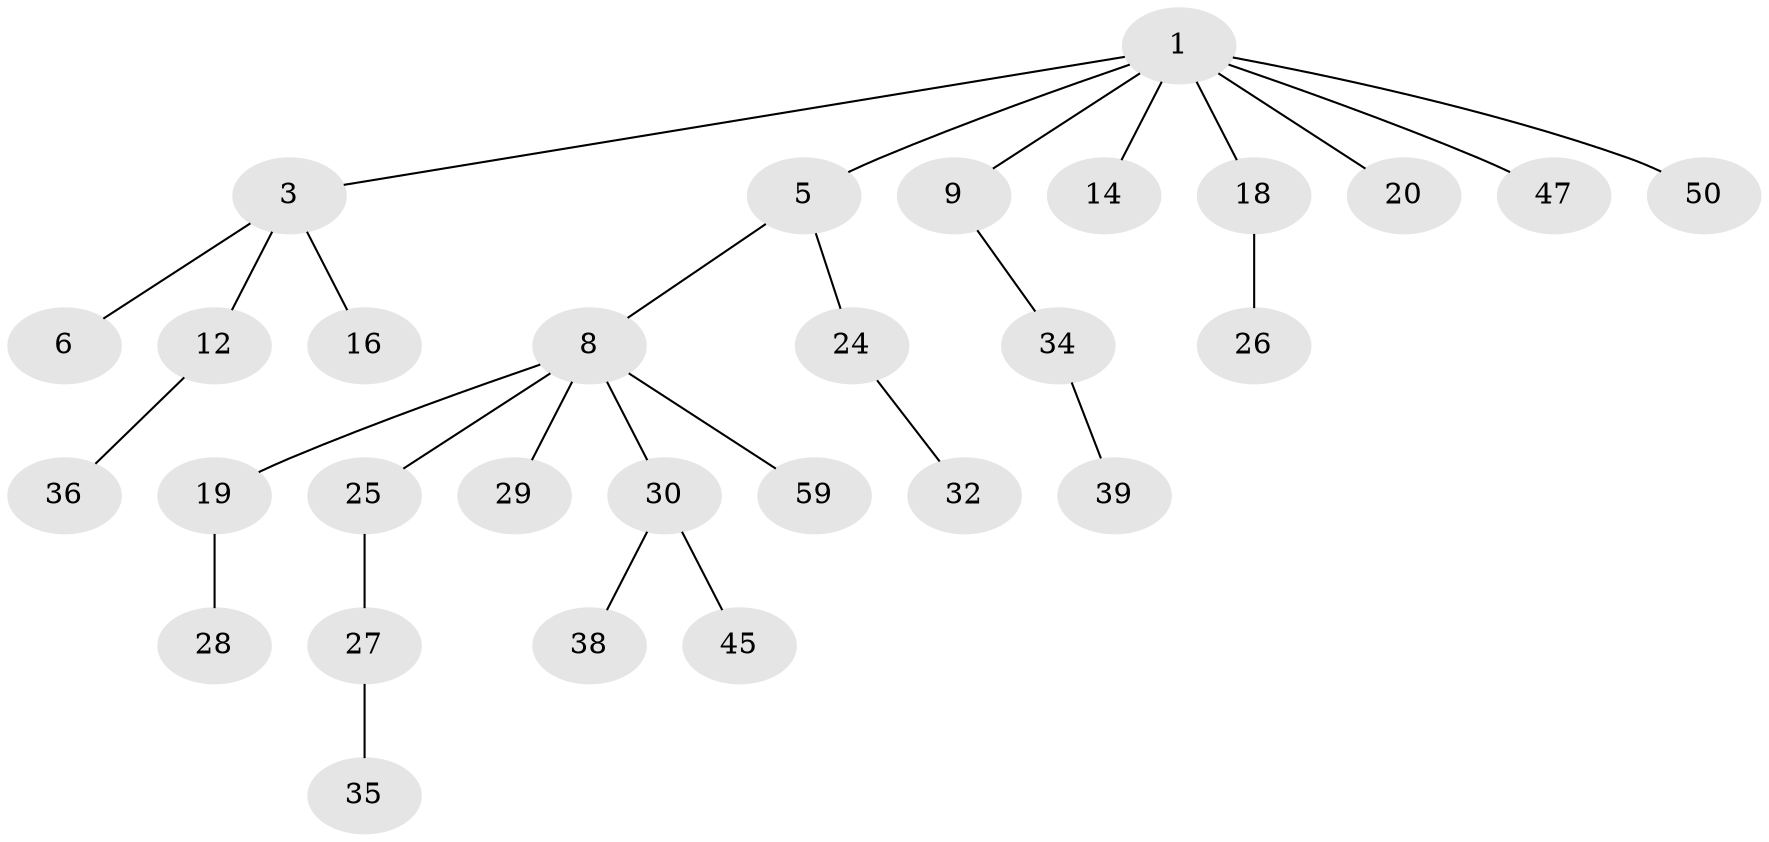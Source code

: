 // original degree distribution, {2: 0.3050847457627119, 5: 0.05084745762711865, 3: 0.1016949152542373, 7: 0.03389830508474576, 1: 0.4915254237288136, 4: 0.01694915254237288}
// Generated by graph-tools (version 1.1) at 2025/19/03/04/25 18:19:25]
// undirected, 29 vertices, 28 edges
graph export_dot {
graph [start="1"]
  node [color=gray90,style=filled];
  1 [super="+2+7"];
  3 [super="+4"];
  5 [super="+48+13"];
  6 [super="+23"];
  8 [super="+10+37+44+22"];
  9;
  12 [super="+31+42+41"];
  14 [super="+49"];
  16 [super="+54+51"];
  18;
  19 [super="+55+52"];
  20;
  24 [super="+33"];
  25;
  26;
  27;
  28;
  29;
  30;
  32 [super="+58"];
  34;
  35;
  36;
  38;
  39;
  45 [super="+57"];
  47 [super="+56"];
  50 [super="+53"];
  59;
  1 -- 50;
  1 -- 3;
  1 -- 5;
  1 -- 14;
  1 -- 18;
  1 -- 20;
  1 -- 9;
  1 -- 47;
  3 -- 16;
  3 -- 12;
  3 -- 6;
  5 -- 8;
  5 -- 24;
  8 -- 19;
  8 -- 30;
  8 -- 29;
  8 -- 59;
  8 -- 25;
  9 -- 34;
  12 -- 36;
  18 -- 26;
  19 -- 28;
  24 -- 32;
  25 -- 27;
  27 -- 35;
  30 -- 38;
  30 -- 45;
  34 -- 39;
}

